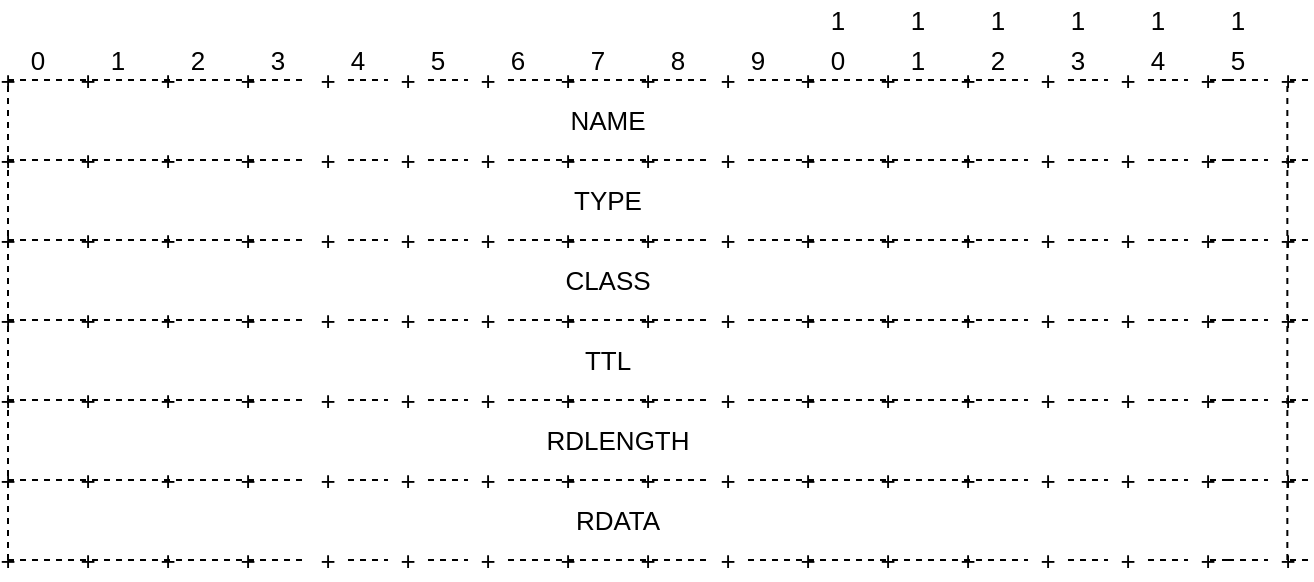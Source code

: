 <mxfile version="14.3.1" type="github">
  <diagram id="a4LYRkCKNMpzwqchR5Pi" name="Page-1">
    <mxGraphModel dx="900" dy="499" grid="1" gridSize="10" guides="1" tooltips="1" connect="1" arrows="1" fold="1" page="1" pageScale="1" pageWidth="850" pageHeight="1100" math="0" shadow="0">
      <root>
        <mxCell id="0" />
        <mxCell id="1" parent="0" />
        <mxCell id="0MNRADxhmi58q4JGMs-J-1" value="" style="endArrow=none;dashed=1;html=1;fontSize=13;" edge="1" parent="1" source="0MNRADxhmi58q4JGMs-J-29">
          <mxGeometry width="50" height="50" relative="1" as="geometry">
            <mxPoint x="120" y="200" as="sourcePoint" />
            <mxPoint x="720" y="200" as="targetPoint" />
          </mxGeometry>
        </mxCell>
        <mxCell id="0MNRADxhmi58q4JGMs-J-2" value="+" style="text;html=1;strokeColor=none;fillColor=none;align=center;verticalAlign=middle;whiteSpace=wrap;rounded=0;dashed=1;dashPattern=1 1;fontSize=13;" vertex="1" parent="1">
          <mxGeometry x="120" y="190" height="20" as="geometry" />
        </mxCell>
        <mxCell id="0MNRADxhmi58q4JGMs-J-6" value="+" style="text;html=1;strokeColor=none;fillColor=none;align=center;verticalAlign=middle;whiteSpace=wrap;rounded=0;dashed=1;dashPattern=1 1;fontSize=13;" vertex="1" parent="1">
          <mxGeometry x="150" y="190" width="20" height="20" as="geometry" />
        </mxCell>
        <mxCell id="0MNRADxhmi58q4JGMs-J-9" value="+" style="text;html=1;strokeColor=none;fillColor=none;align=center;verticalAlign=middle;whiteSpace=wrap;rounded=0;dashed=1;dashPattern=1 1;fontSize=13;" vertex="1" parent="1">
          <mxGeometry x="190" y="190" width="20" height="20" as="geometry" />
        </mxCell>
        <mxCell id="0MNRADxhmi58q4JGMs-J-10" value="+" style="text;html=1;strokeColor=none;fillColor=none;align=center;verticalAlign=middle;whiteSpace=wrap;rounded=0;dashed=1;dashPattern=1 1;fontSize=13;" vertex="1" parent="1">
          <mxGeometry x="230" y="190" width="20" height="20" as="geometry" />
        </mxCell>
        <mxCell id="0MNRADxhmi58q4JGMs-J-11" value="+" style="text;html=1;strokeColor=none;fillColor=none;align=center;verticalAlign=middle;whiteSpace=wrap;rounded=0;dashed=1;dashPattern=1 1;fontSize=13;" vertex="1" parent="1">
          <mxGeometry x="270" y="190" width="20" height="20" as="geometry" />
        </mxCell>
        <mxCell id="0MNRADxhmi58q4JGMs-J-12" value="" style="endArrow=none;dashed=1;html=1;fontSize=13;" edge="1" parent="1" target="0MNRADxhmi58q4JGMs-J-11">
          <mxGeometry width="50" height="50" relative="1" as="geometry">
            <mxPoint x="120" y="200" as="sourcePoint" />
            <mxPoint x="680" y="200" as="targetPoint" />
          </mxGeometry>
        </mxCell>
        <mxCell id="0MNRADxhmi58q4JGMs-J-13" value="+" style="text;html=1;strokeColor=none;fillColor=none;align=center;verticalAlign=middle;whiteSpace=wrap;rounded=0;dashed=1;dashPattern=1 1;fontSize=13;" vertex="1" parent="1">
          <mxGeometry x="310" y="190" width="20" height="20" as="geometry" />
        </mxCell>
        <mxCell id="0MNRADxhmi58q4JGMs-J-14" value="" style="endArrow=none;dashed=1;html=1;fontSize=13;" edge="1" parent="1" source="0MNRADxhmi58q4JGMs-J-11" target="0MNRADxhmi58q4JGMs-J-13">
          <mxGeometry width="50" height="50" relative="1" as="geometry">
            <mxPoint x="290" y="200" as="sourcePoint" />
            <mxPoint x="680" y="200" as="targetPoint" />
          </mxGeometry>
        </mxCell>
        <mxCell id="0MNRADxhmi58q4JGMs-J-15" value="+" style="text;html=1;strokeColor=none;fillColor=none;align=center;verticalAlign=middle;whiteSpace=wrap;rounded=0;dashed=1;dashPattern=1 1;fontSize=13;" vertex="1" parent="1">
          <mxGeometry x="350" y="190" width="20" height="20" as="geometry" />
        </mxCell>
        <mxCell id="0MNRADxhmi58q4JGMs-J-16" value="" style="endArrow=none;dashed=1;html=1;fontSize=13;" edge="1" parent="1" source="0MNRADxhmi58q4JGMs-J-13" target="0MNRADxhmi58q4JGMs-J-15">
          <mxGeometry width="50" height="50" relative="1" as="geometry">
            <mxPoint x="330" y="200" as="sourcePoint" />
            <mxPoint x="680" y="200" as="targetPoint" />
          </mxGeometry>
        </mxCell>
        <mxCell id="0MNRADxhmi58q4JGMs-J-17" value="+" style="text;html=1;strokeColor=none;fillColor=none;align=center;verticalAlign=middle;whiteSpace=wrap;rounded=0;dashed=1;dashPattern=1 1;fontSize=13;" vertex="1" parent="1">
          <mxGeometry x="390" y="190" width="20" height="20" as="geometry" />
        </mxCell>
        <mxCell id="0MNRADxhmi58q4JGMs-J-18" value="+" style="text;html=1;strokeColor=none;fillColor=none;align=center;verticalAlign=middle;whiteSpace=wrap;rounded=0;dashed=1;dashPattern=1 1;fontSize=13;" vertex="1" parent="1">
          <mxGeometry x="430" y="190" width="20" height="20" as="geometry" />
        </mxCell>
        <mxCell id="0MNRADxhmi58q4JGMs-J-20" value="+" style="text;html=1;strokeColor=none;fillColor=none;align=center;verticalAlign=middle;whiteSpace=wrap;rounded=0;dashed=1;dashPattern=1 1;fontSize=13;" vertex="1" parent="1">
          <mxGeometry x="470" y="190" width="20" height="20" as="geometry" />
        </mxCell>
        <mxCell id="0MNRADxhmi58q4JGMs-J-21" value="" style="endArrow=none;dashed=1;html=1;fontSize=13;" edge="1" parent="1" source="0MNRADxhmi58q4JGMs-J-15" target="0MNRADxhmi58q4JGMs-J-20">
          <mxGeometry width="50" height="50" relative="1" as="geometry">
            <mxPoint x="370" y="200" as="sourcePoint" />
            <mxPoint x="680" y="200" as="targetPoint" />
          </mxGeometry>
        </mxCell>
        <mxCell id="0MNRADxhmi58q4JGMs-J-22" value="+" style="text;html=1;strokeColor=none;fillColor=none;align=center;verticalAlign=middle;whiteSpace=wrap;rounded=0;dashed=1;dashPattern=1 1;fontSize=13;" vertex="1" parent="1">
          <mxGeometry x="510" y="190" width="20" height="20" as="geometry" />
        </mxCell>
        <mxCell id="0MNRADxhmi58q4JGMs-J-23" value="+" style="text;html=1;strokeColor=none;fillColor=none;align=center;verticalAlign=middle;whiteSpace=wrap;rounded=0;dashed=1;dashPattern=1 1;fontSize=13;" vertex="1" parent="1">
          <mxGeometry x="550" y="190" width="20" height="20" as="geometry" />
        </mxCell>
        <mxCell id="0MNRADxhmi58q4JGMs-J-25" value="+" style="text;html=1;strokeColor=none;fillColor=none;align=center;verticalAlign=middle;whiteSpace=wrap;rounded=0;dashed=1;dashPattern=1 1;fontSize=13;" vertex="1" parent="1">
          <mxGeometry x="590" y="190" width="20" height="20" as="geometry" />
        </mxCell>
        <mxCell id="0MNRADxhmi58q4JGMs-J-26" value="+" style="text;html=1;strokeColor=none;fillColor=none;align=center;verticalAlign=middle;whiteSpace=wrap;rounded=0;dashed=1;dashPattern=1 1;fontSize=13;" vertex="1" parent="1">
          <mxGeometry x="630" y="190" width="20" height="20" as="geometry" />
        </mxCell>
        <mxCell id="0MNRADxhmi58q4JGMs-J-27" value="" style="endArrow=none;dashed=1;html=1;fontSize=13;" edge="1" parent="1" source="0MNRADxhmi58q4JGMs-J-20" target="0MNRADxhmi58q4JGMs-J-26">
          <mxGeometry width="50" height="50" relative="1" as="geometry">
            <mxPoint x="490" y="200" as="sourcePoint" />
            <mxPoint x="680" y="200" as="targetPoint" />
          </mxGeometry>
        </mxCell>
        <mxCell id="0MNRADxhmi58q4JGMs-J-29" value="+" style="text;html=1;strokeColor=none;fillColor=none;align=center;verticalAlign=middle;whiteSpace=wrap;rounded=0;dashed=1;dashPattern=1 1;fontSize=13;" vertex="1" parent="1">
          <mxGeometry x="710" y="190" width="20" height="20" as="geometry" />
        </mxCell>
        <mxCell id="0MNRADxhmi58q4JGMs-J-30" value="" style="endArrow=none;dashed=1;html=1;fontSize=13;" edge="1" parent="1" source="0MNRADxhmi58q4JGMs-J-28" target="0MNRADxhmi58q4JGMs-J-29">
          <mxGeometry width="50" height="50" relative="1" as="geometry">
            <mxPoint x="650" y="200" as="sourcePoint" />
            <mxPoint x="720" y="200" as="targetPoint" />
          </mxGeometry>
        </mxCell>
        <mxCell id="0MNRADxhmi58q4JGMs-J-28" value="+" style="text;html=1;strokeColor=none;fillColor=none;align=center;verticalAlign=middle;whiteSpace=wrap;rounded=0;dashed=1;dashPattern=1 1;fontSize=13;" vertex="1" parent="1">
          <mxGeometry x="670" y="190" width="20" height="20" as="geometry" />
        </mxCell>
        <mxCell id="0MNRADxhmi58q4JGMs-J-31" value="" style="endArrow=none;dashed=1;html=1;fontSize=13;" edge="1" parent="1" source="0MNRADxhmi58q4JGMs-J-26" target="0MNRADxhmi58q4JGMs-J-28">
          <mxGeometry width="50" height="50" relative="1" as="geometry">
            <mxPoint x="650" y="200" as="sourcePoint" />
            <mxPoint x="710" y="200" as="targetPoint" />
          </mxGeometry>
        </mxCell>
        <mxCell id="0MNRADxhmi58q4JGMs-J-64" value="" style="endArrow=none;dashed=1;html=1;fontSize=13;" edge="1" parent="1" source="0MNRADxhmi58q4JGMs-J-84">
          <mxGeometry width="50" height="50" relative="1" as="geometry">
            <mxPoint x="120" y="240" as="sourcePoint" />
            <mxPoint x="720" y="240" as="targetPoint" />
          </mxGeometry>
        </mxCell>
        <mxCell id="0MNRADxhmi58q4JGMs-J-65" value="+" style="text;html=1;strokeColor=none;fillColor=none;align=center;verticalAlign=middle;whiteSpace=wrap;rounded=0;dashed=1;dashPattern=1 1;fontSize=13;" vertex="1" parent="1">
          <mxGeometry x="120" y="230" height="20" as="geometry" />
        </mxCell>
        <mxCell id="0MNRADxhmi58q4JGMs-J-66" value="+" style="text;html=1;strokeColor=none;fillColor=none;align=center;verticalAlign=middle;whiteSpace=wrap;rounded=0;dashed=1;dashPattern=1 1;fontSize=13;" vertex="1" parent="1">
          <mxGeometry x="150" y="230" width="20" height="20" as="geometry" />
        </mxCell>
        <mxCell id="0MNRADxhmi58q4JGMs-J-67" value="+" style="text;html=1;strokeColor=none;fillColor=none;align=center;verticalAlign=middle;whiteSpace=wrap;rounded=0;dashed=1;dashPattern=1 1;fontSize=13;" vertex="1" parent="1">
          <mxGeometry x="190" y="230" width="20" height="20" as="geometry" />
        </mxCell>
        <mxCell id="0MNRADxhmi58q4JGMs-J-68" value="+" style="text;html=1;strokeColor=none;fillColor=none;align=center;verticalAlign=middle;whiteSpace=wrap;rounded=0;dashed=1;dashPattern=1 1;fontSize=13;" vertex="1" parent="1">
          <mxGeometry x="230" y="230" width="20" height="20" as="geometry" />
        </mxCell>
        <mxCell id="0MNRADxhmi58q4JGMs-J-69" value="+" style="text;html=1;strokeColor=none;fillColor=none;align=center;verticalAlign=middle;whiteSpace=wrap;rounded=0;dashed=1;dashPattern=1 1;fontSize=13;" vertex="1" parent="1">
          <mxGeometry x="270" y="230" width="20" height="20" as="geometry" />
        </mxCell>
        <mxCell id="0MNRADxhmi58q4JGMs-J-70" value="" style="endArrow=none;dashed=1;html=1;fontSize=13;" edge="1" parent="1" target="0MNRADxhmi58q4JGMs-J-69">
          <mxGeometry width="50" height="50" relative="1" as="geometry">
            <mxPoint x="120" y="240" as="sourcePoint" />
            <mxPoint x="680" y="240" as="targetPoint" />
          </mxGeometry>
        </mxCell>
        <mxCell id="0MNRADxhmi58q4JGMs-J-71" value="+" style="text;html=1;strokeColor=none;fillColor=none;align=center;verticalAlign=middle;whiteSpace=wrap;rounded=0;dashed=1;dashPattern=1 1;fontSize=13;" vertex="1" parent="1">
          <mxGeometry x="310" y="230" width="20" height="20" as="geometry" />
        </mxCell>
        <mxCell id="0MNRADxhmi58q4JGMs-J-72" value="" style="endArrow=none;dashed=1;html=1;fontSize=13;" edge="1" parent="1" source="0MNRADxhmi58q4JGMs-J-69" target="0MNRADxhmi58q4JGMs-J-71">
          <mxGeometry width="50" height="50" relative="1" as="geometry">
            <mxPoint x="290" y="240" as="sourcePoint" />
            <mxPoint x="680" y="240" as="targetPoint" />
          </mxGeometry>
        </mxCell>
        <mxCell id="0MNRADxhmi58q4JGMs-J-73" value="+" style="text;html=1;strokeColor=none;fillColor=none;align=center;verticalAlign=middle;whiteSpace=wrap;rounded=0;dashed=1;dashPattern=1 1;fontSize=13;" vertex="1" parent="1">
          <mxGeometry x="350" y="230" width="20" height="20" as="geometry" />
        </mxCell>
        <mxCell id="0MNRADxhmi58q4JGMs-J-74" value="" style="endArrow=none;dashed=1;html=1;fontSize=13;" edge="1" parent="1" source="0MNRADxhmi58q4JGMs-J-71" target="0MNRADxhmi58q4JGMs-J-73">
          <mxGeometry width="50" height="50" relative="1" as="geometry">
            <mxPoint x="330" y="240" as="sourcePoint" />
            <mxPoint x="680" y="240" as="targetPoint" />
          </mxGeometry>
        </mxCell>
        <mxCell id="0MNRADxhmi58q4JGMs-J-75" value="+" style="text;html=1;strokeColor=none;fillColor=none;align=center;verticalAlign=middle;whiteSpace=wrap;rounded=0;dashed=1;dashPattern=1 1;fontSize=13;" vertex="1" parent="1">
          <mxGeometry x="390" y="230" width="20" height="20" as="geometry" />
        </mxCell>
        <mxCell id="0MNRADxhmi58q4JGMs-J-76" value="+" style="text;html=1;strokeColor=none;fillColor=none;align=center;verticalAlign=middle;whiteSpace=wrap;rounded=0;dashed=1;dashPattern=1 1;fontSize=13;" vertex="1" parent="1">
          <mxGeometry x="430" y="230" width="20" height="20" as="geometry" />
        </mxCell>
        <mxCell id="0MNRADxhmi58q4JGMs-J-77" value="+" style="text;html=1;strokeColor=none;fillColor=none;align=center;verticalAlign=middle;whiteSpace=wrap;rounded=0;dashed=1;dashPattern=1 1;fontSize=13;" vertex="1" parent="1">
          <mxGeometry x="470" y="230" width="20" height="20" as="geometry" />
        </mxCell>
        <mxCell id="0MNRADxhmi58q4JGMs-J-78" value="" style="endArrow=none;dashed=1;html=1;fontSize=13;" edge="1" parent="1" source="0MNRADxhmi58q4JGMs-J-73" target="0MNRADxhmi58q4JGMs-J-77">
          <mxGeometry width="50" height="50" relative="1" as="geometry">
            <mxPoint x="370" y="240" as="sourcePoint" />
            <mxPoint x="680" y="240" as="targetPoint" />
          </mxGeometry>
        </mxCell>
        <mxCell id="0MNRADxhmi58q4JGMs-J-79" value="+" style="text;html=1;strokeColor=none;fillColor=none;align=center;verticalAlign=middle;whiteSpace=wrap;rounded=0;dashed=1;dashPattern=1 1;fontSize=13;" vertex="1" parent="1">
          <mxGeometry x="510" y="230" width="20" height="20" as="geometry" />
        </mxCell>
        <mxCell id="0MNRADxhmi58q4JGMs-J-80" value="+" style="text;html=1;strokeColor=none;fillColor=none;align=center;verticalAlign=middle;whiteSpace=wrap;rounded=0;dashed=1;dashPattern=1 1;fontSize=13;" vertex="1" parent="1">
          <mxGeometry x="550" y="230" width="20" height="20" as="geometry" />
        </mxCell>
        <mxCell id="0MNRADxhmi58q4JGMs-J-81" value="+" style="text;html=1;strokeColor=none;fillColor=none;align=center;verticalAlign=middle;whiteSpace=wrap;rounded=0;dashed=1;dashPattern=1 1;fontSize=13;" vertex="1" parent="1">
          <mxGeometry x="590" y="230" width="20" height="20" as="geometry" />
        </mxCell>
        <mxCell id="0MNRADxhmi58q4JGMs-J-82" value="+" style="text;html=1;strokeColor=none;fillColor=none;align=center;verticalAlign=middle;whiteSpace=wrap;rounded=0;dashed=1;dashPattern=1 1;fontSize=13;" vertex="1" parent="1">
          <mxGeometry x="630" y="230" width="20" height="20" as="geometry" />
        </mxCell>
        <mxCell id="0MNRADxhmi58q4JGMs-J-83" value="" style="endArrow=none;dashed=1;html=1;fontSize=13;" edge="1" parent="1" source="0MNRADxhmi58q4JGMs-J-77" target="0MNRADxhmi58q4JGMs-J-82">
          <mxGeometry width="50" height="50" relative="1" as="geometry">
            <mxPoint x="490" y="240" as="sourcePoint" />
            <mxPoint x="680" y="240" as="targetPoint" />
          </mxGeometry>
        </mxCell>
        <mxCell id="0MNRADxhmi58q4JGMs-J-84" value="+" style="text;html=1;strokeColor=none;fillColor=none;align=center;verticalAlign=middle;whiteSpace=wrap;rounded=0;dashed=1;dashPattern=1 1;fontSize=13;" vertex="1" parent="1">
          <mxGeometry x="710" y="230" width="20" height="20" as="geometry" />
        </mxCell>
        <mxCell id="0MNRADxhmi58q4JGMs-J-85" value="" style="endArrow=none;dashed=1;html=1;fontSize=13;" edge="1" parent="1" source="0MNRADxhmi58q4JGMs-J-86" target="0MNRADxhmi58q4JGMs-J-84">
          <mxGeometry width="50" height="50" relative="1" as="geometry">
            <mxPoint x="650" y="240" as="sourcePoint" />
            <mxPoint x="720" y="240" as="targetPoint" />
          </mxGeometry>
        </mxCell>
        <mxCell id="0MNRADxhmi58q4JGMs-J-86" value="+" style="text;html=1;strokeColor=none;fillColor=none;align=center;verticalAlign=middle;whiteSpace=wrap;rounded=0;dashed=1;dashPattern=1 1;fontSize=13;" vertex="1" parent="1">
          <mxGeometry x="670" y="230" width="20" height="20" as="geometry" />
        </mxCell>
        <mxCell id="0MNRADxhmi58q4JGMs-J-87" value="" style="endArrow=none;dashed=1;html=1;fontSize=13;" edge="1" parent="1" source="0MNRADxhmi58q4JGMs-J-82" target="0MNRADxhmi58q4JGMs-J-86">
          <mxGeometry width="50" height="50" relative="1" as="geometry">
            <mxPoint x="650" y="240" as="sourcePoint" />
            <mxPoint x="710" y="240" as="targetPoint" />
          </mxGeometry>
        </mxCell>
        <mxCell id="0MNRADxhmi58q4JGMs-J-88" value="" style="endArrow=none;dashed=1;html=1;fontSize=13;" edge="1" parent="1" source="0MNRADxhmi58q4JGMs-J-108">
          <mxGeometry width="50" height="50" relative="1" as="geometry">
            <mxPoint x="120" y="280" as="sourcePoint" />
            <mxPoint x="720" y="280" as="targetPoint" />
          </mxGeometry>
        </mxCell>
        <mxCell id="0MNRADxhmi58q4JGMs-J-89" value="+" style="text;html=1;strokeColor=none;fillColor=none;align=center;verticalAlign=middle;whiteSpace=wrap;rounded=0;dashed=1;dashPattern=1 1;fontSize=13;" vertex="1" parent="1">
          <mxGeometry x="120" y="270" height="20" as="geometry" />
        </mxCell>
        <mxCell id="0MNRADxhmi58q4JGMs-J-90" value="+" style="text;html=1;strokeColor=none;fillColor=none;align=center;verticalAlign=middle;whiteSpace=wrap;rounded=0;dashed=1;dashPattern=1 1;fontSize=13;" vertex="1" parent="1">
          <mxGeometry x="150" y="270" width="20" height="20" as="geometry" />
        </mxCell>
        <mxCell id="0MNRADxhmi58q4JGMs-J-91" value="+" style="text;html=1;strokeColor=none;fillColor=none;align=center;verticalAlign=middle;whiteSpace=wrap;rounded=0;dashed=1;dashPattern=1 1;fontSize=13;" vertex="1" parent="1">
          <mxGeometry x="190" y="270" width="20" height="20" as="geometry" />
        </mxCell>
        <mxCell id="0MNRADxhmi58q4JGMs-J-92" value="+" style="text;html=1;strokeColor=none;fillColor=none;align=center;verticalAlign=middle;whiteSpace=wrap;rounded=0;dashed=1;dashPattern=1 1;fontSize=13;" vertex="1" parent="1">
          <mxGeometry x="230" y="270" width="20" height="20" as="geometry" />
        </mxCell>
        <mxCell id="0MNRADxhmi58q4JGMs-J-93" value="+" style="text;html=1;strokeColor=none;fillColor=none;align=center;verticalAlign=middle;whiteSpace=wrap;rounded=0;dashed=1;dashPattern=1 1;fontSize=13;" vertex="1" parent="1">
          <mxGeometry x="270" y="270" width="20" height="20" as="geometry" />
        </mxCell>
        <mxCell id="0MNRADxhmi58q4JGMs-J-94" value="" style="endArrow=none;dashed=1;html=1;fontSize=13;" edge="1" parent="1" target="0MNRADxhmi58q4JGMs-J-93">
          <mxGeometry width="50" height="50" relative="1" as="geometry">
            <mxPoint x="120" y="280" as="sourcePoint" />
            <mxPoint x="680" y="280" as="targetPoint" />
          </mxGeometry>
        </mxCell>
        <mxCell id="0MNRADxhmi58q4JGMs-J-95" value="+" style="text;html=1;strokeColor=none;fillColor=none;align=center;verticalAlign=middle;whiteSpace=wrap;rounded=0;dashed=1;dashPattern=1 1;fontSize=13;" vertex="1" parent="1">
          <mxGeometry x="310" y="270" width="20" height="20" as="geometry" />
        </mxCell>
        <mxCell id="0MNRADxhmi58q4JGMs-J-96" value="" style="endArrow=none;dashed=1;html=1;fontSize=13;" edge="1" parent="1" source="0MNRADxhmi58q4JGMs-J-93" target="0MNRADxhmi58q4JGMs-J-95">
          <mxGeometry width="50" height="50" relative="1" as="geometry">
            <mxPoint x="290" y="280" as="sourcePoint" />
            <mxPoint x="680" y="280" as="targetPoint" />
          </mxGeometry>
        </mxCell>
        <mxCell id="0MNRADxhmi58q4JGMs-J-97" value="+" style="text;html=1;strokeColor=none;fillColor=none;align=center;verticalAlign=middle;whiteSpace=wrap;rounded=0;dashed=1;dashPattern=1 1;fontSize=13;" vertex="1" parent="1">
          <mxGeometry x="350" y="270" width="20" height="20" as="geometry" />
        </mxCell>
        <mxCell id="0MNRADxhmi58q4JGMs-J-98" value="" style="endArrow=none;dashed=1;html=1;fontSize=13;" edge="1" parent="1" source="0MNRADxhmi58q4JGMs-J-95" target="0MNRADxhmi58q4JGMs-J-97">
          <mxGeometry width="50" height="50" relative="1" as="geometry">
            <mxPoint x="330" y="280" as="sourcePoint" />
            <mxPoint x="680" y="280" as="targetPoint" />
          </mxGeometry>
        </mxCell>
        <mxCell id="0MNRADxhmi58q4JGMs-J-99" value="+" style="text;html=1;strokeColor=none;fillColor=none;align=center;verticalAlign=middle;whiteSpace=wrap;rounded=0;dashed=1;dashPattern=1 1;fontSize=13;" vertex="1" parent="1">
          <mxGeometry x="390" y="270" width="20" height="20" as="geometry" />
        </mxCell>
        <mxCell id="0MNRADxhmi58q4JGMs-J-100" value="+" style="text;html=1;strokeColor=none;fillColor=none;align=center;verticalAlign=middle;whiteSpace=wrap;rounded=0;dashed=1;dashPattern=1 1;fontSize=13;" vertex="1" parent="1">
          <mxGeometry x="430" y="270" width="20" height="20" as="geometry" />
        </mxCell>
        <mxCell id="0MNRADxhmi58q4JGMs-J-101" value="+" style="text;html=1;strokeColor=none;fillColor=none;align=center;verticalAlign=middle;whiteSpace=wrap;rounded=0;dashed=1;dashPattern=1 1;fontSize=13;" vertex="1" parent="1">
          <mxGeometry x="470" y="270" width="20" height="20" as="geometry" />
        </mxCell>
        <mxCell id="0MNRADxhmi58q4JGMs-J-102" value="" style="endArrow=none;dashed=1;html=1;fontSize=13;" edge="1" parent="1" source="0MNRADxhmi58q4JGMs-J-97" target="0MNRADxhmi58q4JGMs-J-101">
          <mxGeometry width="50" height="50" relative="1" as="geometry">
            <mxPoint x="370" y="280" as="sourcePoint" />
            <mxPoint x="680" y="280" as="targetPoint" />
          </mxGeometry>
        </mxCell>
        <mxCell id="0MNRADxhmi58q4JGMs-J-103" value="+" style="text;html=1;strokeColor=none;fillColor=none;align=center;verticalAlign=middle;whiteSpace=wrap;rounded=0;dashed=1;dashPattern=1 1;fontSize=13;" vertex="1" parent="1">
          <mxGeometry x="510" y="270" width="20" height="20" as="geometry" />
        </mxCell>
        <mxCell id="0MNRADxhmi58q4JGMs-J-104" value="+" style="text;html=1;strokeColor=none;fillColor=none;align=center;verticalAlign=middle;whiteSpace=wrap;rounded=0;dashed=1;dashPattern=1 1;fontSize=13;" vertex="1" parent="1">
          <mxGeometry x="550" y="270" width="20" height="20" as="geometry" />
        </mxCell>
        <mxCell id="0MNRADxhmi58q4JGMs-J-105" value="+" style="text;html=1;strokeColor=none;fillColor=none;align=center;verticalAlign=middle;whiteSpace=wrap;rounded=0;dashed=1;dashPattern=1 1;fontSize=13;" vertex="1" parent="1">
          <mxGeometry x="590" y="270" width="20" height="20" as="geometry" />
        </mxCell>
        <mxCell id="0MNRADxhmi58q4JGMs-J-106" value="+" style="text;html=1;strokeColor=none;fillColor=none;align=center;verticalAlign=middle;whiteSpace=wrap;rounded=0;dashed=1;dashPattern=1 1;fontSize=13;" vertex="1" parent="1">
          <mxGeometry x="630" y="270" width="20" height="20" as="geometry" />
        </mxCell>
        <mxCell id="0MNRADxhmi58q4JGMs-J-107" value="" style="endArrow=none;dashed=1;html=1;fontSize=13;" edge="1" parent="1" source="0MNRADxhmi58q4JGMs-J-101" target="0MNRADxhmi58q4JGMs-J-106">
          <mxGeometry width="50" height="50" relative="1" as="geometry">
            <mxPoint x="490" y="280" as="sourcePoint" />
            <mxPoint x="680" y="280" as="targetPoint" />
          </mxGeometry>
        </mxCell>
        <mxCell id="0MNRADxhmi58q4JGMs-J-108" value="+" style="text;html=1;strokeColor=none;fillColor=none;align=center;verticalAlign=middle;whiteSpace=wrap;rounded=0;dashed=1;dashPattern=1 1;fontSize=13;" vertex="1" parent="1">
          <mxGeometry x="710" y="270" width="20" height="20" as="geometry" />
        </mxCell>
        <mxCell id="0MNRADxhmi58q4JGMs-J-109" value="" style="endArrow=none;dashed=1;html=1;fontSize=13;" edge="1" parent="1" source="0MNRADxhmi58q4JGMs-J-110" target="0MNRADxhmi58q4JGMs-J-108">
          <mxGeometry width="50" height="50" relative="1" as="geometry">
            <mxPoint x="650" y="280" as="sourcePoint" />
            <mxPoint x="720" y="280" as="targetPoint" />
          </mxGeometry>
        </mxCell>
        <mxCell id="0MNRADxhmi58q4JGMs-J-110" value="+" style="text;html=1;strokeColor=none;fillColor=none;align=center;verticalAlign=middle;whiteSpace=wrap;rounded=0;dashed=1;dashPattern=1 1;fontSize=13;" vertex="1" parent="1">
          <mxGeometry x="670" y="270" width="20" height="20" as="geometry" />
        </mxCell>
        <mxCell id="0MNRADxhmi58q4JGMs-J-111" value="" style="endArrow=none;dashed=1;html=1;fontSize=13;" edge="1" parent="1" source="0MNRADxhmi58q4JGMs-J-106" target="0MNRADxhmi58q4JGMs-J-110">
          <mxGeometry width="50" height="50" relative="1" as="geometry">
            <mxPoint x="650" y="280" as="sourcePoint" />
            <mxPoint x="710" y="280" as="targetPoint" />
          </mxGeometry>
        </mxCell>
        <mxCell id="0MNRADxhmi58q4JGMs-J-112" value="" style="endArrow=none;dashed=1;html=1;fontSize=13;" edge="1" parent="1" source="0MNRADxhmi58q4JGMs-J-132">
          <mxGeometry width="50" height="50" relative="1" as="geometry">
            <mxPoint x="120" y="320" as="sourcePoint" />
            <mxPoint x="720" y="320" as="targetPoint" />
          </mxGeometry>
        </mxCell>
        <mxCell id="0MNRADxhmi58q4JGMs-J-113" value="+" style="text;html=1;strokeColor=none;fillColor=none;align=center;verticalAlign=middle;whiteSpace=wrap;rounded=0;dashed=1;dashPattern=1 1;fontSize=13;" vertex="1" parent="1">
          <mxGeometry x="120" y="310" height="20" as="geometry" />
        </mxCell>
        <mxCell id="0MNRADxhmi58q4JGMs-J-114" value="+" style="text;html=1;strokeColor=none;fillColor=none;align=center;verticalAlign=middle;whiteSpace=wrap;rounded=0;dashed=1;dashPattern=1 1;fontSize=13;" vertex="1" parent="1">
          <mxGeometry x="150" y="310" width="20" height="20" as="geometry" />
        </mxCell>
        <mxCell id="0MNRADxhmi58q4JGMs-J-115" value="+" style="text;html=1;strokeColor=none;fillColor=none;align=center;verticalAlign=middle;whiteSpace=wrap;rounded=0;dashed=1;dashPattern=1 1;fontSize=13;" vertex="1" parent="1">
          <mxGeometry x="190" y="310" width="20" height="20" as="geometry" />
        </mxCell>
        <mxCell id="0MNRADxhmi58q4JGMs-J-116" value="+" style="text;html=1;strokeColor=none;fillColor=none;align=center;verticalAlign=middle;whiteSpace=wrap;rounded=0;dashed=1;dashPattern=1 1;fontSize=13;" vertex="1" parent="1">
          <mxGeometry x="230" y="310" width="20" height="20" as="geometry" />
        </mxCell>
        <mxCell id="0MNRADxhmi58q4JGMs-J-117" value="+" style="text;html=1;strokeColor=none;fillColor=none;align=center;verticalAlign=middle;whiteSpace=wrap;rounded=0;dashed=1;dashPattern=1 1;fontSize=13;" vertex="1" parent="1">
          <mxGeometry x="270" y="310" width="20" height="20" as="geometry" />
        </mxCell>
        <mxCell id="0MNRADxhmi58q4JGMs-J-118" value="" style="endArrow=none;dashed=1;html=1;fontSize=13;" edge="1" parent="1" target="0MNRADxhmi58q4JGMs-J-117">
          <mxGeometry width="50" height="50" relative="1" as="geometry">
            <mxPoint x="120" y="320" as="sourcePoint" />
            <mxPoint x="680" y="320" as="targetPoint" />
          </mxGeometry>
        </mxCell>
        <mxCell id="0MNRADxhmi58q4JGMs-J-119" value="+" style="text;html=1;strokeColor=none;fillColor=none;align=center;verticalAlign=middle;whiteSpace=wrap;rounded=0;dashed=1;dashPattern=1 1;fontSize=13;" vertex="1" parent="1">
          <mxGeometry x="310" y="310" width="20" height="20" as="geometry" />
        </mxCell>
        <mxCell id="0MNRADxhmi58q4JGMs-J-120" value="" style="endArrow=none;dashed=1;html=1;fontSize=13;" edge="1" parent="1" source="0MNRADxhmi58q4JGMs-J-117" target="0MNRADxhmi58q4JGMs-J-119">
          <mxGeometry width="50" height="50" relative="1" as="geometry">
            <mxPoint x="290" y="320" as="sourcePoint" />
            <mxPoint x="680" y="320" as="targetPoint" />
          </mxGeometry>
        </mxCell>
        <mxCell id="0MNRADxhmi58q4JGMs-J-121" value="+" style="text;html=1;strokeColor=none;fillColor=none;align=center;verticalAlign=middle;whiteSpace=wrap;rounded=0;dashed=1;dashPattern=1 1;fontSize=13;" vertex="1" parent="1">
          <mxGeometry x="350" y="310" width="20" height="20" as="geometry" />
        </mxCell>
        <mxCell id="0MNRADxhmi58q4JGMs-J-122" value="" style="endArrow=none;dashed=1;html=1;fontSize=13;" edge="1" parent="1" source="0MNRADxhmi58q4JGMs-J-119" target="0MNRADxhmi58q4JGMs-J-121">
          <mxGeometry width="50" height="50" relative="1" as="geometry">
            <mxPoint x="330" y="320" as="sourcePoint" />
            <mxPoint x="680" y="320" as="targetPoint" />
          </mxGeometry>
        </mxCell>
        <mxCell id="0MNRADxhmi58q4JGMs-J-123" value="+" style="text;html=1;strokeColor=none;fillColor=none;align=center;verticalAlign=middle;whiteSpace=wrap;rounded=0;dashed=1;dashPattern=1 1;fontSize=13;" vertex="1" parent="1">
          <mxGeometry x="390" y="310" width="20" height="20" as="geometry" />
        </mxCell>
        <mxCell id="0MNRADxhmi58q4JGMs-J-124" value="+" style="text;html=1;strokeColor=none;fillColor=none;align=center;verticalAlign=middle;whiteSpace=wrap;rounded=0;dashed=1;dashPattern=1 1;fontSize=13;" vertex="1" parent="1">
          <mxGeometry x="430" y="310" width="20" height="20" as="geometry" />
        </mxCell>
        <mxCell id="0MNRADxhmi58q4JGMs-J-125" value="+" style="text;html=1;strokeColor=none;fillColor=none;align=center;verticalAlign=middle;whiteSpace=wrap;rounded=0;dashed=1;dashPattern=1 1;fontSize=13;" vertex="1" parent="1">
          <mxGeometry x="470" y="310" width="20" height="20" as="geometry" />
        </mxCell>
        <mxCell id="0MNRADxhmi58q4JGMs-J-126" value="" style="endArrow=none;dashed=1;html=1;fontSize=13;" edge="1" parent="1" source="0MNRADxhmi58q4JGMs-J-121" target="0MNRADxhmi58q4JGMs-J-125">
          <mxGeometry width="50" height="50" relative="1" as="geometry">
            <mxPoint x="370" y="320" as="sourcePoint" />
            <mxPoint x="680" y="320" as="targetPoint" />
          </mxGeometry>
        </mxCell>
        <mxCell id="0MNRADxhmi58q4JGMs-J-127" value="+" style="text;html=1;strokeColor=none;fillColor=none;align=center;verticalAlign=middle;whiteSpace=wrap;rounded=0;dashed=1;dashPattern=1 1;fontSize=13;" vertex="1" parent="1">
          <mxGeometry x="510" y="310" width="20" height="20" as="geometry" />
        </mxCell>
        <mxCell id="0MNRADxhmi58q4JGMs-J-128" value="+" style="text;html=1;strokeColor=none;fillColor=none;align=center;verticalAlign=middle;whiteSpace=wrap;rounded=0;dashed=1;dashPattern=1 1;fontSize=13;" vertex="1" parent="1">
          <mxGeometry x="550" y="310" width="20" height="20" as="geometry" />
        </mxCell>
        <mxCell id="0MNRADxhmi58q4JGMs-J-129" value="+" style="text;html=1;strokeColor=none;fillColor=none;align=center;verticalAlign=middle;whiteSpace=wrap;rounded=0;dashed=1;dashPattern=1 1;fontSize=13;" vertex="1" parent="1">
          <mxGeometry x="590" y="310" width="20" height="20" as="geometry" />
        </mxCell>
        <mxCell id="0MNRADxhmi58q4JGMs-J-130" value="+" style="text;html=1;strokeColor=none;fillColor=none;align=center;verticalAlign=middle;whiteSpace=wrap;rounded=0;dashed=1;dashPattern=1 1;fontSize=13;" vertex="1" parent="1">
          <mxGeometry x="630" y="310" width="20" height="20" as="geometry" />
        </mxCell>
        <mxCell id="0MNRADxhmi58q4JGMs-J-131" value="" style="endArrow=none;dashed=1;html=1;fontSize=13;" edge="1" parent="1" source="0MNRADxhmi58q4JGMs-J-125" target="0MNRADxhmi58q4JGMs-J-130">
          <mxGeometry width="50" height="50" relative="1" as="geometry">
            <mxPoint x="490" y="320" as="sourcePoint" />
            <mxPoint x="680" y="320" as="targetPoint" />
          </mxGeometry>
        </mxCell>
        <mxCell id="0MNRADxhmi58q4JGMs-J-132" value="+" style="text;html=1;strokeColor=none;fillColor=none;align=center;verticalAlign=middle;whiteSpace=wrap;rounded=0;dashed=1;dashPattern=1 1;fontSize=13;" vertex="1" parent="1">
          <mxGeometry x="710" y="310" width="20" height="20" as="geometry" />
        </mxCell>
        <mxCell id="0MNRADxhmi58q4JGMs-J-133" value="" style="endArrow=none;dashed=1;html=1;fontSize=13;" edge="1" parent="1" source="0MNRADxhmi58q4JGMs-J-134" target="0MNRADxhmi58q4JGMs-J-132">
          <mxGeometry width="50" height="50" relative="1" as="geometry">
            <mxPoint x="650" y="320" as="sourcePoint" />
            <mxPoint x="720" y="320" as="targetPoint" />
          </mxGeometry>
        </mxCell>
        <mxCell id="0MNRADxhmi58q4JGMs-J-134" value="+" style="text;html=1;strokeColor=none;fillColor=none;align=center;verticalAlign=middle;whiteSpace=wrap;rounded=0;dashed=1;dashPattern=1 1;fontSize=13;" vertex="1" parent="1">
          <mxGeometry x="670" y="310" width="20" height="20" as="geometry" />
        </mxCell>
        <mxCell id="0MNRADxhmi58q4JGMs-J-135" value="" style="endArrow=none;dashed=1;html=1;fontSize=13;" edge="1" parent="1" source="0MNRADxhmi58q4JGMs-J-130" target="0MNRADxhmi58q4JGMs-J-134">
          <mxGeometry width="50" height="50" relative="1" as="geometry">
            <mxPoint x="650" y="320" as="sourcePoint" />
            <mxPoint x="710" y="320" as="targetPoint" />
          </mxGeometry>
        </mxCell>
        <mxCell id="0MNRADxhmi58q4JGMs-J-136" value="" style="endArrow=none;dashed=1;html=1;fontSize=13;" edge="1" parent="1" source="0MNRADxhmi58q4JGMs-J-156">
          <mxGeometry width="50" height="50" relative="1" as="geometry">
            <mxPoint x="120" y="360" as="sourcePoint" />
            <mxPoint x="720" y="360" as="targetPoint" />
          </mxGeometry>
        </mxCell>
        <mxCell id="0MNRADxhmi58q4JGMs-J-137" value="+" style="text;html=1;strokeColor=none;fillColor=none;align=center;verticalAlign=middle;whiteSpace=wrap;rounded=0;dashed=1;dashPattern=1 1;fontSize=13;" vertex="1" parent="1">
          <mxGeometry x="120" y="350" height="20" as="geometry" />
        </mxCell>
        <mxCell id="0MNRADxhmi58q4JGMs-J-138" value="+" style="text;html=1;strokeColor=none;fillColor=none;align=center;verticalAlign=middle;whiteSpace=wrap;rounded=0;dashed=1;dashPattern=1 1;fontSize=13;" vertex="1" parent="1">
          <mxGeometry x="150" y="350" width="20" height="20" as="geometry" />
        </mxCell>
        <mxCell id="0MNRADxhmi58q4JGMs-J-139" value="+" style="text;html=1;strokeColor=none;fillColor=none;align=center;verticalAlign=middle;whiteSpace=wrap;rounded=0;dashed=1;dashPattern=1 1;fontSize=13;" vertex="1" parent="1">
          <mxGeometry x="190" y="350" width="20" height="20" as="geometry" />
        </mxCell>
        <mxCell id="0MNRADxhmi58q4JGMs-J-140" value="+" style="text;html=1;strokeColor=none;fillColor=none;align=center;verticalAlign=middle;whiteSpace=wrap;rounded=0;dashed=1;dashPattern=1 1;fontSize=13;" vertex="1" parent="1">
          <mxGeometry x="230" y="350" width="20" height="20" as="geometry" />
        </mxCell>
        <mxCell id="0MNRADxhmi58q4JGMs-J-141" value="+" style="text;html=1;strokeColor=none;fillColor=none;align=center;verticalAlign=middle;whiteSpace=wrap;rounded=0;dashed=1;dashPattern=1 1;fontSize=13;" vertex="1" parent="1">
          <mxGeometry x="270" y="350" width="20" height="20" as="geometry" />
        </mxCell>
        <mxCell id="0MNRADxhmi58q4JGMs-J-142" value="" style="endArrow=none;dashed=1;html=1;fontSize=13;" edge="1" parent="1" target="0MNRADxhmi58q4JGMs-J-141">
          <mxGeometry width="50" height="50" relative="1" as="geometry">
            <mxPoint x="120" y="360" as="sourcePoint" />
            <mxPoint x="680" y="360" as="targetPoint" />
          </mxGeometry>
        </mxCell>
        <mxCell id="0MNRADxhmi58q4JGMs-J-143" value="+" style="text;html=1;strokeColor=none;fillColor=none;align=center;verticalAlign=middle;whiteSpace=wrap;rounded=0;dashed=1;dashPattern=1 1;fontSize=13;" vertex="1" parent="1">
          <mxGeometry x="310" y="350" width="20" height="20" as="geometry" />
        </mxCell>
        <mxCell id="0MNRADxhmi58q4JGMs-J-144" value="" style="endArrow=none;dashed=1;html=1;fontSize=13;" edge="1" parent="1" source="0MNRADxhmi58q4JGMs-J-141" target="0MNRADxhmi58q4JGMs-J-143">
          <mxGeometry width="50" height="50" relative="1" as="geometry">
            <mxPoint x="290" y="360" as="sourcePoint" />
            <mxPoint x="680" y="360" as="targetPoint" />
          </mxGeometry>
        </mxCell>
        <mxCell id="0MNRADxhmi58q4JGMs-J-145" value="+" style="text;html=1;strokeColor=none;fillColor=none;align=center;verticalAlign=middle;whiteSpace=wrap;rounded=0;dashed=1;dashPattern=1 1;fontSize=13;" vertex="1" parent="1">
          <mxGeometry x="350" y="350" width="20" height="20" as="geometry" />
        </mxCell>
        <mxCell id="0MNRADxhmi58q4JGMs-J-146" value="" style="endArrow=none;dashed=1;html=1;fontSize=13;" edge="1" parent="1" source="0MNRADxhmi58q4JGMs-J-143" target="0MNRADxhmi58q4JGMs-J-145">
          <mxGeometry width="50" height="50" relative="1" as="geometry">
            <mxPoint x="330" y="360" as="sourcePoint" />
            <mxPoint x="680" y="360" as="targetPoint" />
          </mxGeometry>
        </mxCell>
        <mxCell id="0MNRADxhmi58q4JGMs-J-147" value="+" style="text;html=1;strokeColor=none;fillColor=none;align=center;verticalAlign=middle;whiteSpace=wrap;rounded=0;dashed=1;dashPattern=1 1;fontSize=13;" vertex="1" parent="1">
          <mxGeometry x="390" y="350" width="20" height="20" as="geometry" />
        </mxCell>
        <mxCell id="0MNRADxhmi58q4JGMs-J-148" value="+" style="text;html=1;strokeColor=none;fillColor=none;align=center;verticalAlign=middle;whiteSpace=wrap;rounded=0;dashed=1;dashPattern=1 1;fontSize=13;" vertex="1" parent="1">
          <mxGeometry x="430" y="350" width="20" height="20" as="geometry" />
        </mxCell>
        <mxCell id="0MNRADxhmi58q4JGMs-J-149" value="+" style="text;html=1;strokeColor=none;fillColor=none;align=center;verticalAlign=middle;whiteSpace=wrap;rounded=0;dashed=1;dashPattern=1 1;fontSize=13;" vertex="1" parent="1">
          <mxGeometry x="470" y="350" width="20" height="20" as="geometry" />
        </mxCell>
        <mxCell id="0MNRADxhmi58q4JGMs-J-150" value="" style="endArrow=none;dashed=1;html=1;fontSize=13;" edge="1" parent="1" source="0MNRADxhmi58q4JGMs-J-145" target="0MNRADxhmi58q4JGMs-J-149">
          <mxGeometry width="50" height="50" relative="1" as="geometry">
            <mxPoint x="370" y="360" as="sourcePoint" />
            <mxPoint x="680" y="360" as="targetPoint" />
          </mxGeometry>
        </mxCell>
        <mxCell id="0MNRADxhmi58q4JGMs-J-151" value="+" style="text;html=1;strokeColor=none;fillColor=none;align=center;verticalAlign=middle;whiteSpace=wrap;rounded=0;dashed=1;dashPattern=1 1;fontSize=13;" vertex="1" parent="1">
          <mxGeometry x="510" y="350" width="20" height="20" as="geometry" />
        </mxCell>
        <mxCell id="0MNRADxhmi58q4JGMs-J-152" value="+" style="text;html=1;strokeColor=none;fillColor=none;align=center;verticalAlign=middle;whiteSpace=wrap;rounded=0;dashed=1;dashPattern=1 1;fontSize=13;" vertex="1" parent="1">
          <mxGeometry x="550" y="350" width="20" height="20" as="geometry" />
        </mxCell>
        <mxCell id="0MNRADxhmi58q4JGMs-J-153" value="+" style="text;html=1;strokeColor=none;fillColor=none;align=center;verticalAlign=middle;whiteSpace=wrap;rounded=0;dashed=1;dashPattern=1 1;fontSize=13;" vertex="1" parent="1">
          <mxGeometry x="590" y="350" width="20" height="20" as="geometry" />
        </mxCell>
        <mxCell id="0MNRADxhmi58q4JGMs-J-154" value="+" style="text;html=1;strokeColor=none;fillColor=none;align=center;verticalAlign=middle;whiteSpace=wrap;rounded=0;dashed=1;dashPattern=1 1;fontSize=13;" vertex="1" parent="1">
          <mxGeometry x="630" y="350" width="20" height="20" as="geometry" />
        </mxCell>
        <mxCell id="0MNRADxhmi58q4JGMs-J-155" value="" style="endArrow=none;dashed=1;html=1;fontSize=13;" edge="1" parent="1" source="0MNRADxhmi58q4JGMs-J-149" target="0MNRADxhmi58q4JGMs-J-154">
          <mxGeometry width="50" height="50" relative="1" as="geometry">
            <mxPoint x="490" y="360" as="sourcePoint" />
            <mxPoint x="680" y="360" as="targetPoint" />
          </mxGeometry>
        </mxCell>
        <mxCell id="0MNRADxhmi58q4JGMs-J-156" value="+" style="text;html=1;strokeColor=none;fillColor=none;align=center;verticalAlign=middle;whiteSpace=wrap;rounded=0;dashed=1;dashPattern=1 1;fontSize=13;" vertex="1" parent="1">
          <mxGeometry x="710" y="350" width="20" height="20" as="geometry" />
        </mxCell>
        <mxCell id="0MNRADxhmi58q4JGMs-J-157" value="" style="endArrow=none;dashed=1;html=1;fontSize=13;" edge="1" parent="1" source="0MNRADxhmi58q4JGMs-J-158" target="0MNRADxhmi58q4JGMs-J-156">
          <mxGeometry width="50" height="50" relative="1" as="geometry">
            <mxPoint x="650" y="360" as="sourcePoint" />
            <mxPoint x="720" y="360" as="targetPoint" />
          </mxGeometry>
        </mxCell>
        <mxCell id="0MNRADxhmi58q4JGMs-J-158" value="+" style="text;html=1;strokeColor=none;fillColor=none;align=center;verticalAlign=middle;whiteSpace=wrap;rounded=0;dashed=1;dashPattern=1 1;fontSize=13;" vertex="1" parent="1">
          <mxGeometry x="670" y="350" width="20" height="20" as="geometry" />
        </mxCell>
        <mxCell id="0MNRADxhmi58q4JGMs-J-159" value="" style="endArrow=none;dashed=1;html=1;fontSize=13;" edge="1" parent="1" source="0MNRADxhmi58q4JGMs-J-154" target="0MNRADxhmi58q4JGMs-J-158">
          <mxGeometry width="50" height="50" relative="1" as="geometry">
            <mxPoint x="650" y="360" as="sourcePoint" />
            <mxPoint x="710" y="360" as="targetPoint" />
          </mxGeometry>
        </mxCell>
        <mxCell id="0MNRADxhmi58q4JGMs-J-160" value="" style="endArrow=none;dashed=1;html=1;fontSize=13;" edge="1" parent="1" source="0MNRADxhmi58q4JGMs-J-180">
          <mxGeometry width="50" height="50" relative="1" as="geometry">
            <mxPoint x="120" y="400" as="sourcePoint" />
            <mxPoint x="720" y="400" as="targetPoint" />
          </mxGeometry>
        </mxCell>
        <mxCell id="0MNRADxhmi58q4JGMs-J-161" value="+" style="text;html=1;strokeColor=none;fillColor=none;align=center;verticalAlign=middle;whiteSpace=wrap;rounded=0;dashed=1;dashPattern=1 1;fontSize=13;" vertex="1" parent="1">
          <mxGeometry x="120" y="390" height="20" as="geometry" />
        </mxCell>
        <mxCell id="0MNRADxhmi58q4JGMs-J-162" value="+" style="text;html=1;strokeColor=none;fillColor=none;align=center;verticalAlign=middle;whiteSpace=wrap;rounded=0;dashed=1;dashPattern=1 1;fontSize=13;" vertex="1" parent="1">
          <mxGeometry x="150" y="390" width="20" height="20" as="geometry" />
        </mxCell>
        <mxCell id="0MNRADxhmi58q4JGMs-J-163" value="+" style="text;html=1;strokeColor=none;fillColor=none;align=center;verticalAlign=middle;whiteSpace=wrap;rounded=0;dashed=1;dashPattern=1 1;fontSize=13;" vertex="1" parent="1">
          <mxGeometry x="190" y="390" width="20" height="20" as="geometry" />
        </mxCell>
        <mxCell id="0MNRADxhmi58q4JGMs-J-164" value="+" style="text;html=1;strokeColor=none;fillColor=none;align=center;verticalAlign=middle;whiteSpace=wrap;rounded=0;dashed=1;dashPattern=1 1;fontSize=13;" vertex="1" parent="1">
          <mxGeometry x="230" y="390" width="20" height="20" as="geometry" />
        </mxCell>
        <mxCell id="0MNRADxhmi58q4JGMs-J-165" value="+" style="text;html=1;strokeColor=none;fillColor=none;align=center;verticalAlign=middle;whiteSpace=wrap;rounded=0;dashed=1;dashPattern=1 1;fontSize=13;" vertex="1" parent="1">
          <mxGeometry x="270" y="390" width="20" height="20" as="geometry" />
        </mxCell>
        <mxCell id="0MNRADxhmi58q4JGMs-J-166" value="" style="endArrow=none;dashed=1;html=1;fontSize=13;" edge="1" parent="1" target="0MNRADxhmi58q4JGMs-J-165">
          <mxGeometry width="50" height="50" relative="1" as="geometry">
            <mxPoint x="120" y="400" as="sourcePoint" />
            <mxPoint x="680" y="400" as="targetPoint" />
          </mxGeometry>
        </mxCell>
        <mxCell id="0MNRADxhmi58q4JGMs-J-167" value="+" style="text;html=1;strokeColor=none;fillColor=none;align=center;verticalAlign=middle;whiteSpace=wrap;rounded=0;dashed=1;dashPattern=1 1;fontSize=13;" vertex="1" parent="1">
          <mxGeometry x="310" y="390" width="20" height="20" as="geometry" />
        </mxCell>
        <mxCell id="0MNRADxhmi58q4JGMs-J-168" value="" style="endArrow=none;dashed=1;html=1;fontSize=13;" edge="1" parent="1" source="0MNRADxhmi58q4JGMs-J-165" target="0MNRADxhmi58q4JGMs-J-167">
          <mxGeometry width="50" height="50" relative="1" as="geometry">
            <mxPoint x="290" y="400" as="sourcePoint" />
            <mxPoint x="680" y="400" as="targetPoint" />
          </mxGeometry>
        </mxCell>
        <mxCell id="0MNRADxhmi58q4JGMs-J-169" value="+" style="text;html=1;strokeColor=none;fillColor=none;align=center;verticalAlign=middle;whiteSpace=wrap;rounded=0;dashed=1;dashPattern=1 1;fontSize=13;" vertex="1" parent="1">
          <mxGeometry x="350" y="390" width="20" height="20" as="geometry" />
        </mxCell>
        <mxCell id="0MNRADxhmi58q4JGMs-J-170" value="" style="endArrow=none;dashed=1;html=1;fontSize=13;" edge="1" parent="1" source="0MNRADxhmi58q4JGMs-J-167" target="0MNRADxhmi58q4JGMs-J-169">
          <mxGeometry width="50" height="50" relative="1" as="geometry">
            <mxPoint x="330" y="400" as="sourcePoint" />
            <mxPoint x="680" y="400" as="targetPoint" />
          </mxGeometry>
        </mxCell>
        <mxCell id="0MNRADxhmi58q4JGMs-J-171" value="+" style="text;html=1;strokeColor=none;fillColor=none;align=center;verticalAlign=middle;whiteSpace=wrap;rounded=0;dashed=1;dashPattern=1 1;fontSize=13;" vertex="1" parent="1">
          <mxGeometry x="390" y="390" width="20" height="20" as="geometry" />
        </mxCell>
        <mxCell id="0MNRADxhmi58q4JGMs-J-172" value="+" style="text;html=1;strokeColor=none;fillColor=none;align=center;verticalAlign=middle;whiteSpace=wrap;rounded=0;dashed=1;dashPattern=1 1;fontSize=13;" vertex="1" parent="1">
          <mxGeometry x="430" y="390" width="20" height="20" as="geometry" />
        </mxCell>
        <mxCell id="0MNRADxhmi58q4JGMs-J-173" value="+" style="text;html=1;strokeColor=none;fillColor=none;align=center;verticalAlign=middle;whiteSpace=wrap;rounded=0;dashed=1;dashPattern=1 1;fontSize=13;" vertex="1" parent="1">
          <mxGeometry x="470" y="390" width="20" height="20" as="geometry" />
        </mxCell>
        <mxCell id="0MNRADxhmi58q4JGMs-J-174" value="" style="endArrow=none;dashed=1;html=1;fontSize=13;" edge="1" parent="1" source="0MNRADxhmi58q4JGMs-J-169" target="0MNRADxhmi58q4JGMs-J-173">
          <mxGeometry width="50" height="50" relative="1" as="geometry">
            <mxPoint x="370" y="400" as="sourcePoint" />
            <mxPoint x="680" y="400" as="targetPoint" />
          </mxGeometry>
        </mxCell>
        <mxCell id="0MNRADxhmi58q4JGMs-J-175" value="+" style="text;html=1;strokeColor=none;fillColor=none;align=center;verticalAlign=middle;whiteSpace=wrap;rounded=0;dashed=1;dashPattern=1 1;fontSize=13;" vertex="1" parent="1">
          <mxGeometry x="510" y="390" width="20" height="20" as="geometry" />
        </mxCell>
        <mxCell id="0MNRADxhmi58q4JGMs-J-176" value="+" style="text;html=1;strokeColor=none;fillColor=none;align=center;verticalAlign=middle;whiteSpace=wrap;rounded=0;dashed=1;dashPattern=1 1;fontSize=13;" vertex="1" parent="1">
          <mxGeometry x="550" y="390" width="20" height="20" as="geometry" />
        </mxCell>
        <mxCell id="0MNRADxhmi58q4JGMs-J-177" value="+" style="text;html=1;strokeColor=none;fillColor=none;align=center;verticalAlign=middle;whiteSpace=wrap;rounded=0;dashed=1;dashPattern=1 1;fontSize=13;" vertex="1" parent="1">
          <mxGeometry x="590" y="390" width="20" height="20" as="geometry" />
        </mxCell>
        <mxCell id="0MNRADxhmi58q4JGMs-J-178" value="+" style="text;html=1;strokeColor=none;fillColor=none;align=center;verticalAlign=middle;whiteSpace=wrap;rounded=0;dashed=1;dashPattern=1 1;fontSize=13;" vertex="1" parent="1">
          <mxGeometry x="630" y="390" width="20" height="20" as="geometry" />
        </mxCell>
        <mxCell id="0MNRADxhmi58q4JGMs-J-179" value="" style="endArrow=none;dashed=1;html=1;fontSize=13;" edge="1" parent="1" source="0MNRADxhmi58q4JGMs-J-173" target="0MNRADxhmi58q4JGMs-J-178">
          <mxGeometry width="50" height="50" relative="1" as="geometry">
            <mxPoint x="490" y="400" as="sourcePoint" />
            <mxPoint x="680" y="400" as="targetPoint" />
          </mxGeometry>
        </mxCell>
        <mxCell id="0MNRADxhmi58q4JGMs-J-180" value="+" style="text;html=1;strokeColor=none;fillColor=none;align=center;verticalAlign=middle;whiteSpace=wrap;rounded=0;dashed=1;dashPattern=1 1;fontSize=13;" vertex="1" parent="1">
          <mxGeometry x="710" y="390" width="20" height="20" as="geometry" />
        </mxCell>
        <mxCell id="0MNRADxhmi58q4JGMs-J-181" value="" style="endArrow=none;dashed=1;html=1;fontSize=13;" edge="1" parent="1" source="0MNRADxhmi58q4JGMs-J-182" target="0MNRADxhmi58q4JGMs-J-180">
          <mxGeometry width="50" height="50" relative="1" as="geometry">
            <mxPoint x="650" y="400" as="sourcePoint" />
            <mxPoint x="720" y="400" as="targetPoint" />
          </mxGeometry>
        </mxCell>
        <mxCell id="0MNRADxhmi58q4JGMs-J-182" value="+" style="text;html=1;strokeColor=none;fillColor=none;align=center;verticalAlign=middle;whiteSpace=wrap;rounded=0;dashed=1;dashPattern=1 1;fontSize=13;" vertex="1" parent="1">
          <mxGeometry x="670" y="390" width="20" height="20" as="geometry" />
        </mxCell>
        <mxCell id="0MNRADxhmi58q4JGMs-J-183" value="" style="endArrow=none;dashed=1;html=1;fontSize=13;" edge="1" parent="1" source="0MNRADxhmi58q4JGMs-J-178" target="0MNRADxhmi58q4JGMs-J-182">
          <mxGeometry width="50" height="50" relative="1" as="geometry">
            <mxPoint x="650" y="400" as="sourcePoint" />
            <mxPoint x="710" y="400" as="targetPoint" />
          </mxGeometry>
        </mxCell>
        <mxCell id="0MNRADxhmi58q4JGMs-J-184" value="" style="endArrow=none;dashed=1;html=1;fontSize=13;" edge="1" parent="1" source="0MNRADxhmi58q4JGMs-J-204">
          <mxGeometry width="50" height="50" relative="1" as="geometry">
            <mxPoint x="120" y="440" as="sourcePoint" />
            <mxPoint x="720" y="440" as="targetPoint" />
          </mxGeometry>
        </mxCell>
        <mxCell id="0MNRADxhmi58q4JGMs-J-185" value="+" style="text;html=1;strokeColor=none;fillColor=none;align=center;verticalAlign=middle;whiteSpace=wrap;rounded=0;dashed=1;dashPattern=1 1;fontSize=13;" vertex="1" parent="1">
          <mxGeometry x="120" y="430" height="20" as="geometry" />
        </mxCell>
        <mxCell id="0MNRADxhmi58q4JGMs-J-186" value="+" style="text;html=1;strokeColor=none;fillColor=none;align=center;verticalAlign=middle;whiteSpace=wrap;rounded=0;dashed=1;dashPattern=1 1;fontSize=13;" vertex="1" parent="1">
          <mxGeometry x="150" y="430" width="20" height="20" as="geometry" />
        </mxCell>
        <mxCell id="0MNRADxhmi58q4JGMs-J-187" value="+" style="text;html=1;strokeColor=none;fillColor=none;align=center;verticalAlign=middle;whiteSpace=wrap;rounded=0;dashed=1;dashPattern=1 1;fontSize=13;" vertex="1" parent="1">
          <mxGeometry x="190" y="430" width="20" height="20" as="geometry" />
        </mxCell>
        <mxCell id="0MNRADxhmi58q4JGMs-J-188" value="+" style="text;html=1;strokeColor=none;fillColor=none;align=center;verticalAlign=middle;whiteSpace=wrap;rounded=0;dashed=1;dashPattern=1 1;fontSize=13;" vertex="1" parent="1">
          <mxGeometry x="230" y="430" width="20" height="20" as="geometry" />
        </mxCell>
        <mxCell id="0MNRADxhmi58q4JGMs-J-189" value="+" style="text;html=1;strokeColor=none;fillColor=none;align=center;verticalAlign=middle;whiteSpace=wrap;rounded=0;dashed=1;dashPattern=1 1;fontSize=13;" vertex="1" parent="1">
          <mxGeometry x="270" y="430" width="20" height="20" as="geometry" />
        </mxCell>
        <mxCell id="0MNRADxhmi58q4JGMs-J-190" value="" style="endArrow=none;dashed=1;html=1;fontSize=13;" edge="1" parent="1" target="0MNRADxhmi58q4JGMs-J-189">
          <mxGeometry width="50" height="50" relative="1" as="geometry">
            <mxPoint x="120" y="440" as="sourcePoint" />
            <mxPoint x="680" y="440" as="targetPoint" />
          </mxGeometry>
        </mxCell>
        <mxCell id="0MNRADxhmi58q4JGMs-J-191" value="+" style="text;html=1;strokeColor=none;fillColor=none;align=center;verticalAlign=middle;whiteSpace=wrap;rounded=0;dashed=1;dashPattern=1 1;fontSize=13;" vertex="1" parent="1">
          <mxGeometry x="310" y="430" width="20" height="20" as="geometry" />
        </mxCell>
        <mxCell id="0MNRADxhmi58q4JGMs-J-192" value="" style="endArrow=none;dashed=1;html=1;fontSize=13;" edge="1" parent="1" source="0MNRADxhmi58q4JGMs-J-189" target="0MNRADxhmi58q4JGMs-J-191">
          <mxGeometry width="50" height="50" relative="1" as="geometry">
            <mxPoint x="290" y="440" as="sourcePoint" />
            <mxPoint x="680" y="440" as="targetPoint" />
          </mxGeometry>
        </mxCell>
        <mxCell id="0MNRADxhmi58q4JGMs-J-193" value="+" style="text;html=1;strokeColor=none;fillColor=none;align=center;verticalAlign=middle;whiteSpace=wrap;rounded=0;dashed=1;dashPattern=1 1;fontSize=13;" vertex="1" parent="1">
          <mxGeometry x="350" y="430" width="20" height="20" as="geometry" />
        </mxCell>
        <mxCell id="0MNRADxhmi58q4JGMs-J-194" value="" style="endArrow=none;dashed=1;html=1;fontSize=13;" edge="1" parent="1" source="0MNRADxhmi58q4JGMs-J-191" target="0MNRADxhmi58q4JGMs-J-193">
          <mxGeometry width="50" height="50" relative="1" as="geometry">
            <mxPoint x="330" y="440" as="sourcePoint" />
            <mxPoint x="680" y="440" as="targetPoint" />
          </mxGeometry>
        </mxCell>
        <mxCell id="0MNRADxhmi58q4JGMs-J-195" value="+" style="text;html=1;strokeColor=none;fillColor=none;align=center;verticalAlign=middle;whiteSpace=wrap;rounded=0;dashed=1;dashPattern=1 1;fontSize=13;" vertex="1" parent="1">
          <mxGeometry x="390" y="430" width="20" height="20" as="geometry" />
        </mxCell>
        <mxCell id="0MNRADxhmi58q4JGMs-J-196" value="+" style="text;html=1;strokeColor=none;fillColor=none;align=center;verticalAlign=middle;whiteSpace=wrap;rounded=0;dashed=1;dashPattern=1 1;fontSize=13;" vertex="1" parent="1">
          <mxGeometry x="430" y="430" width="20" height="20" as="geometry" />
        </mxCell>
        <mxCell id="0MNRADxhmi58q4JGMs-J-197" value="+" style="text;html=1;strokeColor=none;fillColor=none;align=center;verticalAlign=middle;whiteSpace=wrap;rounded=0;dashed=1;dashPattern=1 1;fontSize=13;" vertex="1" parent="1">
          <mxGeometry x="470" y="430" width="20" height="20" as="geometry" />
        </mxCell>
        <mxCell id="0MNRADxhmi58q4JGMs-J-198" value="" style="endArrow=none;dashed=1;html=1;fontSize=13;" edge="1" parent="1" source="0MNRADxhmi58q4JGMs-J-193" target="0MNRADxhmi58q4JGMs-J-197">
          <mxGeometry width="50" height="50" relative="1" as="geometry">
            <mxPoint x="370" y="440" as="sourcePoint" />
            <mxPoint x="680" y="440" as="targetPoint" />
          </mxGeometry>
        </mxCell>
        <mxCell id="0MNRADxhmi58q4JGMs-J-199" value="+" style="text;html=1;strokeColor=none;fillColor=none;align=center;verticalAlign=middle;whiteSpace=wrap;rounded=0;dashed=1;dashPattern=1 1;fontSize=13;" vertex="1" parent="1">
          <mxGeometry x="510" y="430" width="20" height="20" as="geometry" />
        </mxCell>
        <mxCell id="0MNRADxhmi58q4JGMs-J-200" value="+" style="text;html=1;strokeColor=none;fillColor=none;align=center;verticalAlign=middle;whiteSpace=wrap;rounded=0;dashed=1;dashPattern=1 1;fontSize=13;" vertex="1" parent="1">
          <mxGeometry x="550" y="430" width="20" height="20" as="geometry" />
        </mxCell>
        <mxCell id="0MNRADxhmi58q4JGMs-J-201" value="+" style="text;html=1;strokeColor=none;fillColor=none;align=center;verticalAlign=middle;whiteSpace=wrap;rounded=0;dashed=1;dashPattern=1 1;fontSize=13;" vertex="1" parent="1">
          <mxGeometry x="590" y="430" width="20" height="20" as="geometry" />
        </mxCell>
        <mxCell id="0MNRADxhmi58q4JGMs-J-202" value="+" style="text;html=1;strokeColor=none;fillColor=none;align=center;verticalAlign=middle;whiteSpace=wrap;rounded=0;dashed=1;dashPattern=1 1;fontSize=13;" vertex="1" parent="1">
          <mxGeometry x="630" y="430" width="20" height="20" as="geometry" />
        </mxCell>
        <mxCell id="0MNRADxhmi58q4JGMs-J-203" value="" style="endArrow=none;dashed=1;html=1;fontSize=13;" edge="1" parent="1" source="0MNRADxhmi58q4JGMs-J-197" target="0MNRADxhmi58q4JGMs-J-202">
          <mxGeometry width="50" height="50" relative="1" as="geometry">
            <mxPoint x="490" y="440" as="sourcePoint" />
            <mxPoint x="680" y="440" as="targetPoint" />
          </mxGeometry>
        </mxCell>
        <mxCell id="0MNRADxhmi58q4JGMs-J-204" value="+" style="text;html=1;strokeColor=none;fillColor=none;align=center;verticalAlign=middle;whiteSpace=wrap;rounded=0;dashed=1;dashPattern=1 1;fontSize=13;" vertex="1" parent="1">
          <mxGeometry x="710" y="430" width="20" height="20" as="geometry" />
        </mxCell>
        <mxCell id="0MNRADxhmi58q4JGMs-J-205" value="" style="endArrow=none;dashed=1;html=1;fontSize=13;" edge="1" parent="1" source="0MNRADxhmi58q4JGMs-J-206" target="0MNRADxhmi58q4JGMs-J-204">
          <mxGeometry width="50" height="50" relative="1" as="geometry">
            <mxPoint x="650" y="440" as="sourcePoint" />
            <mxPoint x="720" y="440" as="targetPoint" />
          </mxGeometry>
        </mxCell>
        <mxCell id="0MNRADxhmi58q4JGMs-J-206" value="+" style="text;html=1;strokeColor=none;fillColor=none;align=center;verticalAlign=middle;whiteSpace=wrap;rounded=0;dashed=1;dashPattern=1 1;fontSize=13;" vertex="1" parent="1">
          <mxGeometry x="670" y="430" width="20" height="20" as="geometry" />
        </mxCell>
        <mxCell id="0MNRADxhmi58q4JGMs-J-207" value="" style="endArrow=none;dashed=1;html=1;fontSize=13;" edge="1" parent="1" source="0MNRADxhmi58q4JGMs-J-202" target="0MNRADxhmi58q4JGMs-J-206">
          <mxGeometry width="50" height="50" relative="1" as="geometry">
            <mxPoint x="650" y="440" as="sourcePoint" />
            <mxPoint x="710" y="440" as="targetPoint" />
          </mxGeometry>
        </mxCell>
        <mxCell id="0MNRADxhmi58q4JGMs-J-208" value="" style="endArrow=none;dashed=1;html=1;fontSize=13;entryX=0;entryY=0;entryDx=0;entryDy=0;" edge="1" parent="1" target="0MNRADxhmi58q4JGMs-J-2">
          <mxGeometry width="50" height="50" relative="1" as="geometry">
            <mxPoint x="120" y="440" as="sourcePoint" />
            <mxPoint x="440" y="370" as="targetPoint" />
          </mxGeometry>
        </mxCell>
        <mxCell id="0MNRADxhmi58q4JGMs-J-210" value="0" style="text;html=1;strokeColor=none;fillColor=none;align=center;verticalAlign=middle;whiteSpace=wrap;rounded=0;dashed=1;dashPattern=1 1;fontSize=13;" vertex="1" parent="1">
          <mxGeometry x="120" y="180" width="30" height="20" as="geometry" />
        </mxCell>
        <mxCell id="0MNRADxhmi58q4JGMs-J-212" value="1" style="text;html=1;strokeColor=none;fillColor=none;align=center;verticalAlign=middle;whiteSpace=wrap;rounded=0;dashed=1;dashPattern=1 1;fontSize=13;" vertex="1" parent="1">
          <mxGeometry x="160" y="180" width="30" height="20" as="geometry" />
        </mxCell>
        <mxCell id="0MNRADxhmi58q4JGMs-J-213" value="2" style="text;html=1;strokeColor=none;fillColor=none;align=center;verticalAlign=middle;whiteSpace=wrap;rounded=0;dashed=1;dashPattern=1 1;fontSize=13;" vertex="1" parent="1">
          <mxGeometry x="200" y="180" width="30" height="20" as="geometry" />
        </mxCell>
        <mxCell id="0MNRADxhmi58q4JGMs-J-214" value="3" style="text;html=1;strokeColor=none;fillColor=none;align=center;verticalAlign=middle;whiteSpace=wrap;rounded=0;dashed=1;dashPattern=1 1;fontSize=13;" vertex="1" parent="1">
          <mxGeometry x="240" y="180" width="30" height="20" as="geometry" />
        </mxCell>
        <mxCell id="0MNRADxhmi58q4JGMs-J-215" value="4" style="text;html=1;strokeColor=none;fillColor=none;align=center;verticalAlign=middle;whiteSpace=wrap;rounded=0;dashed=1;dashPattern=1 1;fontSize=13;" vertex="1" parent="1">
          <mxGeometry x="280" y="180" width="30" height="20" as="geometry" />
        </mxCell>
        <mxCell id="0MNRADxhmi58q4JGMs-J-216" value="5" style="text;html=1;strokeColor=none;fillColor=none;align=center;verticalAlign=middle;whiteSpace=wrap;rounded=0;dashed=1;dashPattern=1 1;fontSize=13;" vertex="1" parent="1">
          <mxGeometry x="320" y="180" width="30" height="20" as="geometry" />
        </mxCell>
        <mxCell id="0MNRADxhmi58q4JGMs-J-217" value="6" style="text;html=1;strokeColor=none;fillColor=none;align=center;verticalAlign=middle;whiteSpace=wrap;rounded=0;dashed=1;dashPattern=1 1;fontSize=13;" vertex="1" parent="1">
          <mxGeometry x="360" y="180" width="30" height="20" as="geometry" />
        </mxCell>
        <mxCell id="0MNRADxhmi58q4JGMs-J-218" value="7" style="text;html=1;strokeColor=none;fillColor=none;align=center;verticalAlign=middle;whiteSpace=wrap;rounded=0;dashed=1;dashPattern=1 1;fontSize=13;" vertex="1" parent="1">
          <mxGeometry x="400" y="180" width="30" height="20" as="geometry" />
        </mxCell>
        <mxCell id="0MNRADxhmi58q4JGMs-J-219" value="8" style="text;html=1;strokeColor=none;fillColor=none;align=center;verticalAlign=middle;whiteSpace=wrap;rounded=0;dashed=1;dashPattern=1 1;fontSize=13;" vertex="1" parent="1">
          <mxGeometry x="440" y="180" width="30" height="20" as="geometry" />
        </mxCell>
        <mxCell id="0MNRADxhmi58q4JGMs-J-220" value="9" style="text;html=1;strokeColor=none;fillColor=none;align=center;verticalAlign=middle;whiteSpace=wrap;rounded=0;dashed=1;dashPattern=1 1;fontSize=13;" vertex="1" parent="1">
          <mxGeometry x="480" y="180" width="30" height="20" as="geometry" />
        </mxCell>
        <mxCell id="0MNRADxhmi58q4JGMs-J-221" value="0" style="text;html=1;strokeColor=none;fillColor=none;align=center;verticalAlign=middle;whiteSpace=wrap;rounded=0;dashed=1;dashPattern=1 1;fontSize=13;" vertex="1" parent="1">
          <mxGeometry x="520" y="180" width="30" height="20" as="geometry" />
        </mxCell>
        <mxCell id="0MNRADxhmi58q4JGMs-J-222" value="1" style="text;html=1;strokeColor=none;fillColor=none;align=center;verticalAlign=middle;whiteSpace=wrap;rounded=0;dashed=1;dashPattern=1 1;fontSize=13;" vertex="1" parent="1">
          <mxGeometry x="560" y="180" width="30" height="20" as="geometry" />
        </mxCell>
        <mxCell id="0MNRADxhmi58q4JGMs-J-223" value="2" style="text;html=1;strokeColor=none;fillColor=none;align=center;verticalAlign=middle;whiteSpace=wrap;rounded=0;dashed=1;dashPattern=1 1;fontSize=13;" vertex="1" parent="1">
          <mxGeometry x="600" y="180" width="30" height="20" as="geometry" />
        </mxCell>
        <mxCell id="0MNRADxhmi58q4JGMs-J-224" value="3" style="text;html=1;strokeColor=none;fillColor=none;align=center;verticalAlign=middle;whiteSpace=wrap;rounded=0;dashed=1;dashPattern=1 1;fontSize=13;" vertex="1" parent="1">
          <mxGeometry x="640" y="180" width="30" height="20" as="geometry" />
        </mxCell>
        <mxCell id="0MNRADxhmi58q4JGMs-J-225" value="4" style="text;html=1;strokeColor=none;fillColor=none;align=center;verticalAlign=middle;whiteSpace=wrap;rounded=0;dashed=1;dashPattern=1 1;fontSize=13;" vertex="1" parent="1">
          <mxGeometry x="680" y="180" width="30" height="20" as="geometry" />
        </mxCell>
        <mxCell id="0MNRADxhmi58q4JGMs-J-255" value="" style="endArrow=none;dashed=1;html=1;fontSize=13;" edge="1" parent="1" source="0MNRADxhmi58q4JGMs-J-256">
          <mxGeometry width="50" height="50" relative="1" as="geometry">
            <mxPoint x="160" y="200" as="sourcePoint" />
            <mxPoint x="760" y="200" as="targetPoint" />
          </mxGeometry>
        </mxCell>
        <mxCell id="0MNRADxhmi58q4JGMs-J-256" value="+" style="text;html=1;strokeColor=none;fillColor=none;align=center;verticalAlign=middle;whiteSpace=wrap;rounded=0;dashed=1;dashPattern=1 1;fontSize=13;" vertex="1" parent="1">
          <mxGeometry x="750" y="190" width="20" height="20" as="geometry" />
        </mxCell>
        <mxCell id="0MNRADxhmi58q4JGMs-J-257" value="" style="endArrow=none;dashed=1;html=1;fontSize=13;" edge="1" parent="1" target="0MNRADxhmi58q4JGMs-J-256">
          <mxGeometry width="50" height="50" relative="1" as="geometry">
            <mxPoint x="730" y="200" as="sourcePoint" />
            <mxPoint x="760" y="200" as="targetPoint" />
          </mxGeometry>
        </mxCell>
        <mxCell id="0MNRADxhmi58q4JGMs-J-258" value="" style="endArrow=none;dashed=1;html=1;fontSize=13;" edge="1" parent="1" source="0MNRADxhmi58q4JGMs-J-259">
          <mxGeometry width="50" height="50" relative="1" as="geometry">
            <mxPoint x="160" y="240" as="sourcePoint" />
            <mxPoint x="760" y="240" as="targetPoint" />
          </mxGeometry>
        </mxCell>
        <mxCell id="0MNRADxhmi58q4JGMs-J-259" value="+" style="text;html=1;strokeColor=none;fillColor=none;align=center;verticalAlign=middle;whiteSpace=wrap;rounded=0;dashed=1;dashPattern=1 1;fontSize=13;" vertex="1" parent="1">
          <mxGeometry x="750" y="230" width="20" height="20" as="geometry" />
        </mxCell>
        <mxCell id="0MNRADxhmi58q4JGMs-J-260" value="" style="endArrow=none;dashed=1;html=1;fontSize=13;" edge="1" parent="1" target="0MNRADxhmi58q4JGMs-J-259">
          <mxGeometry width="50" height="50" relative="1" as="geometry">
            <mxPoint x="730" y="240" as="sourcePoint" />
            <mxPoint x="760" y="240" as="targetPoint" />
          </mxGeometry>
        </mxCell>
        <mxCell id="0MNRADxhmi58q4JGMs-J-261" value="" style="endArrow=none;dashed=1;html=1;fontSize=13;" edge="1" parent="1" source="0MNRADxhmi58q4JGMs-J-262">
          <mxGeometry width="50" height="50" relative="1" as="geometry">
            <mxPoint x="160" y="280" as="sourcePoint" />
            <mxPoint x="760" y="280" as="targetPoint" />
          </mxGeometry>
        </mxCell>
        <mxCell id="0MNRADxhmi58q4JGMs-J-262" value="+" style="text;html=1;strokeColor=none;fillColor=none;align=center;verticalAlign=middle;whiteSpace=wrap;rounded=0;dashed=1;dashPattern=1 1;fontSize=13;" vertex="1" parent="1">
          <mxGeometry x="750" y="270" width="20" height="20" as="geometry" />
        </mxCell>
        <mxCell id="0MNRADxhmi58q4JGMs-J-263" value="" style="endArrow=none;dashed=1;html=1;fontSize=13;" edge="1" parent="1" target="0MNRADxhmi58q4JGMs-J-262">
          <mxGeometry width="50" height="50" relative="1" as="geometry">
            <mxPoint x="730" y="280" as="sourcePoint" />
            <mxPoint x="760" y="280" as="targetPoint" />
          </mxGeometry>
        </mxCell>
        <mxCell id="0MNRADxhmi58q4JGMs-J-264" value="" style="endArrow=none;dashed=1;html=1;fontSize=13;" edge="1" parent="1" source="0MNRADxhmi58q4JGMs-J-265">
          <mxGeometry width="50" height="50" relative="1" as="geometry">
            <mxPoint x="160" y="320" as="sourcePoint" />
            <mxPoint x="760" y="320" as="targetPoint" />
          </mxGeometry>
        </mxCell>
        <mxCell id="0MNRADxhmi58q4JGMs-J-265" value="+" style="text;html=1;strokeColor=none;fillColor=none;align=center;verticalAlign=middle;whiteSpace=wrap;rounded=0;dashed=1;dashPattern=1 1;fontSize=13;" vertex="1" parent="1">
          <mxGeometry x="750" y="310" width="20" height="20" as="geometry" />
        </mxCell>
        <mxCell id="0MNRADxhmi58q4JGMs-J-266" value="" style="endArrow=none;dashed=1;html=1;fontSize=13;" edge="1" parent="1" target="0MNRADxhmi58q4JGMs-J-265">
          <mxGeometry width="50" height="50" relative="1" as="geometry">
            <mxPoint x="730" y="320" as="sourcePoint" />
            <mxPoint x="760" y="320" as="targetPoint" />
          </mxGeometry>
        </mxCell>
        <mxCell id="0MNRADxhmi58q4JGMs-J-267" value="" style="endArrow=none;dashed=1;html=1;fontSize=13;" edge="1" parent="1" source="0MNRADxhmi58q4JGMs-J-268">
          <mxGeometry width="50" height="50" relative="1" as="geometry">
            <mxPoint x="160" y="360" as="sourcePoint" />
            <mxPoint x="760" y="360" as="targetPoint" />
          </mxGeometry>
        </mxCell>
        <mxCell id="0MNRADxhmi58q4JGMs-J-268" value="+" style="text;html=1;strokeColor=none;fillColor=none;align=center;verticalAlign=middle;whiteSpace=wrap;rounded=0;dashed=1;dashPattern=1 1;fontSize=13;" vertex="1" parent="1">
          <mxGeometry x="750" y="350" width="20" height="20" as="geometry" />
        </mxCell>
        <mxCell id="0MNRADxhmi58q4JGMs-J-269" value="" style="endArrow=none;dashed=1;html=1;fontSize=13;" edge="1" parent="1" target="0MNRADxhmi58q4JGMs-J-268">
          <mxGeometry width="50" height="50" relative="1" as="geometry">
            <mxPoint x="730" y="360" as="sourcePoint" />
            <mxPoint x="760" y="360" as="targetPoint" />
          </mxGeometry>
        </mxCell>
        <mxCell id="0MNRADxhmi58q4JGMs-J-270" value="" style="endArrow=none;dashed=1;html=1;fontSize=13;" edge="1" parent="1" source="0MNRADxhmi58q4JGMs-J-271">
          <mxGeometry width="50" height="50" relative="1" as="geometry">
            <mxPoint x="160" y="400" as="sourcePoint" />
            <mxPoint x="760" y="400" as="targetPoint" />
          </mxGeometry>
        </mxCell>
        <mxCell id="0MNRADxhmi58q4JGMs-J-271" value="+" style="text;html=1;strokeColor=none;fillColor=none;align=center;verticalAlign=middle;whiteSpace=wrap;rounded=0;dashed=1;dashPattern=1 1;fontSize=13;" vertex="1" parent="1">
          <mxGeometry x="750" y="390" width="20" height="20" as="geometry" />
        </mxCell>
        <mxCell id="0MNRADxhmi58q4JGMs-J-272" value="" style="endArrow=none;dashed=1;html=1;fontSize=13;" edge="1" parent="1" target="0MNRADxhmi58q4JGMs-J-271">
          <mxGeometry width="50" height="50" relative="1" as="geometry">
            <mxPoint x="730" y="400" as="sourcePoint" />
            <mxPoint x="760" y="400" as="targetPoint" />
          </mxGeometry>
        </mxCell>
        <mxCell id="0MNRADxhmi58q4JGMs-J-273" value="" style="endArrow=none;dashed=1;html=1;fontSize=13;" edge="1" parent="1" source="0MNRADxhmi58q4JGMs-J-274">
          <mxGeometry width="50" height="50" relative="1" as="geometry">
            <mxPoint x="160" y="440" as="sourcePoint" />
            <mxPoint x="760" y="440" as="targetPoint" />
          </mxGeometry>
        </mxCell>
        <mxCell id="0MNRADxhmi58q4JGMs-J-274" value="+" style="text;html=1;strokeColor=none;fillColor=none;align=center;verticalAlign=middle;whiteSpace=wrap;rounded=0;dashed=1;dashPattern=1 1;fontSize=13;" vertex="1" parent="1">
          <mxGeometry x="750" y="430" width="20" height="20" as="geometry" />
        </mxCell>
        <mxCell id="0MNRADxhmi58q4JGMs-J-275" value="" style="endArrow=none;dashed=1;html=1;fontSize=13;" edge="1" parent="1" target="0MNRADxhmi58q4JGMs-J-274">
          <mxGeometry width="50" height="50" relative="1" as="geometry">
            <mxPoint x="730" y="440" as="sourcePoint" />
            <mxPoint x="760" y="440" as="targetPoint" />
          </mxGeometry>
        </mxCell>
        <mxCell id="0MNRADxhmi58q4JGMs-J-276" value="" style="endArrow=none;dashed=1;html=1;fontSize=13;entryX=0;entryY=0;entryDx=0;entryDy=0;" edge="1" parent="1">
          <mxGeometry width="50" height="50" relative="1" as="geometry">
            <mxPoint x="759.67" y="440" as="sourcePoint" />
            <mxPoint x="759.67" y="200" as="targetPoint" />
          </mxGeometry>
        </mxCell>
        <mxCell id="0MNRADxhmi58q4JGMs-J-277" value="5" style="text;html=1;strokeColor=none;fillColor=none;align=center;verticalAlign=middle;whiteSpace=wrap;rounded=0;dashed=1;dashPattern=1 1;fontSize=13;" vertex="1" parent="1">
          <mxGeometry x="720" y="180" width="30" height="20" as="geometry" />
        </mxCell>
        <mxCell id="0MNRADxhmi58q4JGMs-J-278" value="1" style="text;html=1;strokeColor=none;fillColor=none;align=center;verticalAlign=middle;whiteSpace=wrap;rounded=0;dashed=1;dashPattern=1 1;fontSize=13;" vertex="1" parent="1">
          <mxGeometry x="520" y="160" width="30" height="20" as="geometry" />
        </mxCell>
        <mxCell id="0MNRADxhmi58q4JGMs-J-279" value="1" style="text;html=1;strokeColor=none;fillColor=none;align=center;verticalAlign=middle;whiteSpace=wrap;rounded=0;dashed=1;dashPattern=1 1;fontSize=13;" vertex="1" parent="1">
          <mxGeometry x="560" y="160" width="30" height="20" as="geometry" />
        </mxCell>
        <mxCell id="0MNRADxhmi58q4JGMs-J-280" value="1" style="text;html=1;strokeColor=none;fillColor=none;align=center;verticalAlign=middle;whiteSpace=wrap;rounded=0;dashed=1;dashPattern=1 1;fontSize=13;" vertex="1" parent="1">
          <mxGeometry x="600" y="160" width="30" height="20" as="geometry" />
        </mxCell>
        <mxCell id="0MNRADxhmi58q4JGMs-J-281" value="1" style="text;html=1;strokeColor=none;fillColor=none;align=center;verticalAlign=middle;whiteSpace=wrap;rounded=0;dashed=1;dashPattern=1 1;fontSize=13;" vertex="1" parent="1">
          <mxGeometry x="640" y="160" width="30" height="20" as="geometry" />
        </mxCell>
        <mxCell id="0MNRADxhmi58q4JGMs-J-282" value="1" style="text;html=1;strokeColor=none;fillColor=none;align=center;verticalAlign=middle;whiteSpace=wrap;rounded=0;dashed=1;dashPattern=1 1;fontSize=13;" vertex="1" parent="1">
          <mxGeometry x="680" y="160" width="30" height="20" as="geometry" />
        </mxCell>
        <mxCell id="0MNRADxhmi58q4JGMs-J-283" value="1" style="text;html=1;strokeColor=none;fillColor=none;align=center;verticalAlign=middle;whiteSpace=wrap;rounded=0;dashed=1;dashPattern=1 1;fontSize=13;" vertex="1" parent="1">
          <mxGeometry x="720" y="160" width="30" height="20" as="geometry" />
        </mxCell>
        <mxCell id="0MNRADxhmi58q4JGMs-J-284" value="RDLENGTH" style="text;html=1;strokeColor=none;fillColor=none;align=center;verticalAlign=middle;whiteSpace=wrap;rounded=0;dashed=1;dashPattern=1 1;fontSize=13;" vertex="1" parent="1">
          <mxGeometry x="405" y="370" width="40" height="20" as="geometry" />
        </mxCell>
        <mxCell id="0MNRADxhmi58q4JGMs-J-285" value="RDATA" style="text;html=1;strokeColor=none;fillColor=none;align=center;verticalAlign=middle;whiteSpace=wrap;rounded=0;dashed=1;dashPattern=1 1;fontSize=13;" vertex="1" parent="1">
          <mxGeometry x="405" y="410" width="40" height="20" as="geometry" />
        </mxCell>
        <mxCell id="0MNRADxhmi58q4JGMs-J-286" value="TTL" style="text;html=1;strokeColor=none;fillColor=none;align=center;verticalAlign=middle;whiteSpace=wrap;rounded=0;dashed=1;dashPattern=1 1;fontSize=13;" vertex="1" parent="1">
          <mxGeometry x="400" y="330" width="40" height="20" as="geometry" />
        </mxCell>
        <mxCell id="0MNRADxhmi58q4JGMs-J-287" value="CLASS" style="text;html=1;strokeColor=none;fillColor=none;align=center;verticalAlign=middle;whiteSpace=wrap;rounded=0;dashed=1;dashPattern=1 1;fontSize=13;" vertex="1" parent="1">
          <mxGeometry x="400" y="290" width="40" height="20" as="geometry" />
        </mxCell>
        <mxCell id="0MNRADxhmi58q4JGMs-J-288" value="TYPE" style="text;html=1;strokeColor=none;fillColor=none;align=center;verticalAlign=middle;whiteSpace=wrap;rounded=0;dashed=1;dashPattern=1 1;fontSize=13;" vertex="1" parent="1">
          <mxGeometry x="400" y="250" width="40" height="20" as="geometry" />
        </mxCell>
        <mxCell id="0MNRADxhmi58q4JGMs-J-289" value="NAME" style="text;html=1;strokeColor=none;fillColor=none;align=center;verticalAlign=middle;whiteSpace=wrap;rounded=0;dashed=1;dashPattern=1 1;fontSize=13;" vertex="1" parent="1">
          <mxGeometry x="400" y="210" width="40" height="20" as="geometry" />
        </mxCell>
      </root>
    </mxGraphModel>
  </diagram>
</mxfile>
